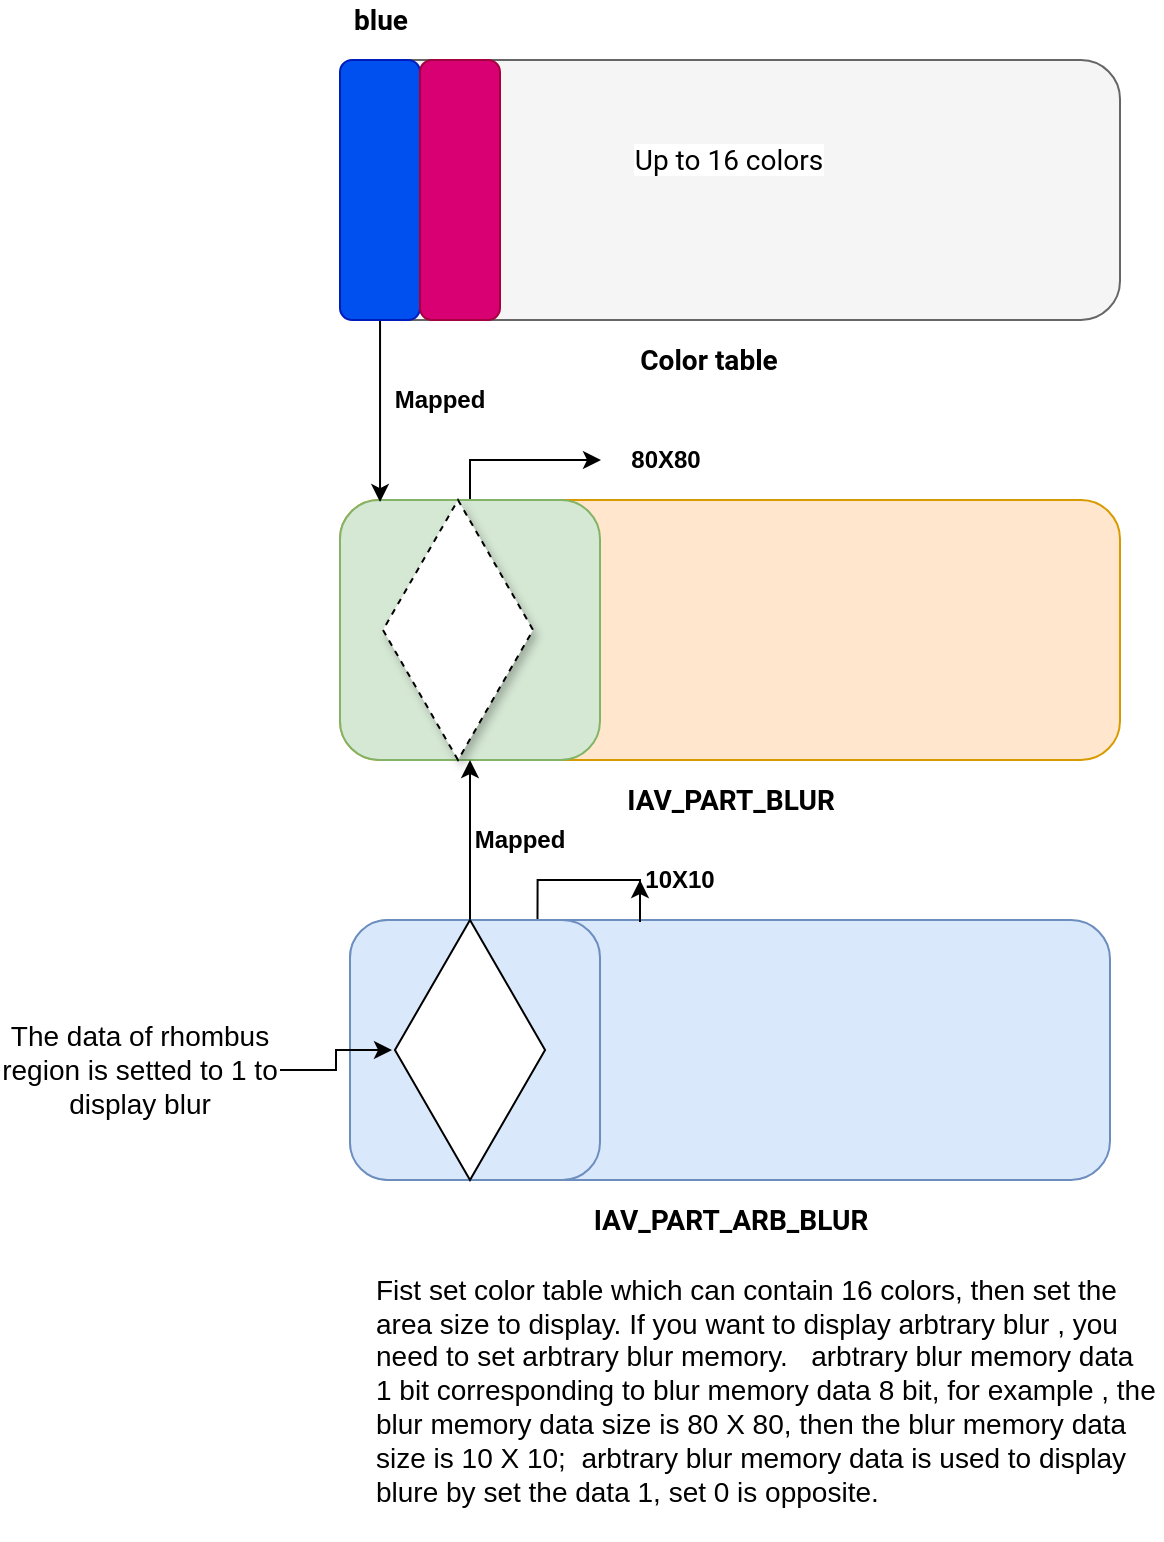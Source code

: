 <mxfile version="14.7.6" type="github">
  <diagram id="AZEMbS8nSUuNRy1sVr3k" name="Page-1">
    <mxGraphModel dx="1422" dy="737" grid="1" gridSize="10" guides="1" tooltips="1" connect="1" arrows="1" fold="1" page="1" pageScale="1" pageWidth="827" pageHeight="1169" math="0" shadow="0">
      <root>
        <mxCell id="0" />
        <mxCell id="1" parent="0" />
        <mxCell id="sHkAEs4xwrB7Cxy2jHXL-2" value="" style="rounded=1;whiteSpace=wrap;html=1;fillColor=#ffe6cc;strokeColor=#d79b00;" vertex="1" parent="1">
          <mxGeometry x="200" y="290" width="390" height="130" as="geometry" />
        </mxCell>
        <mxCell id="sHkAEs4xwrB7Cxy2jHXL-4" value="" style="rounded=1;whiteSpace=wrap;html=1;fillColor=#dae8fc;strokeColor=#6c8ebf;" vertex="1" parent="1">
          <mxGeometry x="205" y="500" width="380" height="130" as="geometry" />
        </mxCell>
        <mxCell id="sHkAEs4xwrB7Cxy2jHXL-6" value="&lt;b style=&quot;font-family: &amp;#34;roboto&amp;#34; , sans-serif ; font-size: 14px ; text-align: left ; background-color: rgb(255 , 255 , 255)&quot;&gt;IAV_PART_BLUR&lt;/b&gt;" style="text;html=1;strokeColor=none;fillColor=none;align=center;verticalAlign=middle;whiteSpace=wrap;rounded=0;" vertex="1" parent="1">
          <mxGeometry x="280.5" y="430" width="229" height="20" as="geometry" />
        </mxCell>
        <mxCell id="sHkAEs4xwrB7Cxy2jHXL-8" value="&lt;b style=&quot;font-family: &amp;#34;roboto&amp;#34; , sans-serif ; font-size: 14px ; text-align: left ; background-color: rgb(255 , 255 , 255)&quot;&gt;IAV_PART_ARB_BLUR&lt;/b&gt;" style="text;html=1;strokeColor=none;fillColor=none;align=center;verticalAlign=middle;whiteSpace=wrap;rounded=0;" vertex="1" parent="1">
          <mxGeometry x="280.5" y="640" width="229" height="20" as="geometry" />
        </mxCell>
        <mxCell id="sHkAEs4xwrB7Cxy2jHXL-40" style="edgeStyle=orthogonalEdgeStyle;rounded=0;orthogonalLoop=1;jettySize=auto;html=1;" edge="1" parent="1" source="sHkAEs4xwrB7Cxy2jHXL-10">
          <mxGeometry relative="1" as="geometry">
            <mxPoint x="330" y="270" as="targetPoint" />
          </mxGeometry>
        </mxCell>
        <mxCell id="sHkAEs4xwrB7Cxy2jHXL-10" value="" style="rounded=1;whiteSpace=wrap;html=1;fillColor=#d5e8d4;strokeColor=#82b366;" vertex="1" parent="1">
          <mxGeometry x="200" y="290" width="130" height="130" as="geometry" />
        </mxCell>
        <mxCell id="sHkAEs4xwrB7Cxy2jHXL-13" style="edgeStyle=orthogonalEdgeStyle;rounded=0;orthogonalLoop=1;jettySize=auto;html=1;exitX=0.5;exitY=0;exitDx=0;exitDy=0;entryX=0.5;entryY=1;entryDx=0;entryDy=0;" edge="1" parent="1" source="sHkAEs4xwrB7Cxy2jHXL-12" target="sHkAEs4xwrB7Cxy2jHXL-10">
          <mxGeometry relative="1" as="geometry">
            <Array as="points">
              <mxPoint x="265" y="470" />
              <mxPoint x="265" y="470" />
            </Array>
          </mxGeometry>
        </mxCell>
        <mxCell id="sHkAEs4xwrB7Cxy2jHXL-34" style="edgeStyle=orthogonalEdgeStyle;rounded=0;orthogonalLoop=1;jettySize=auto;html=1;exitX=0.75;exitY=0;exitDx=0;exitDy=0;" edge="1" parent="1" source="sHkAEs4xwrB7Cxy2jHXL-12">
          <mxGeometry relative="1" as="geometry">
            <mxPoint x="350" y="480" as="targetPoint" />
          </mxGeometry>
        </mxCell>
        <mxCell id="sHkAEs4xwrB7Cxy2jHXL-12" value="" style="rounded=1;whiteSpace=wrap;html=1;fillColor=#dae8fc;strokeColor=#6c8ebf;" vertex="1" parent="1">
          <mxGeometry x="205" y="500" width="125" height="130" as="geometry" />
        </mxCell>
        <mxCell id="sHkAEs4xwrB7Cxy2jHXL-17" value="&lt;font style=&quot;font-size: 12px&quot;&gt;&lt;b&gt;Mapped&lt;/b&gt;&lt;/font&gt;" style="text;html=1;strokeColor=none;fillColor=none;align=center;verticalAlign=middle;whiteSpace=wrap;rounded=0;" vertex="1" parent="1">
          <mxGeometry x="270" y="450" width="40" height="20" as="geometry" />
        </mxCell>
        <mxCell id="sHkAEs4xwrB7Cxy2jHXL-22" value="" style="rounded=1;whiteSpace=wrap;html=1;fillColor=#f5f5f5;strokeColor=#666666;fontColor=#333333;" vertex="1" parent="1">
          <mxGeometry x="200" y="70" width="390" height="130" as="geometry" />
        </mxCell>
        <mxCell id="sHkAEs4xwrB7Cxy2jHXL-23" value="&lt;b style=&quot;font-family: &amp;#34;roboto&amp;#34; , sans-serif ; font-size: 14px ; text-align: left ; background-color: rgb(255 , 255 , 255)&quot;&gt;Color table&lt;/b&gt;" style="text;html=1;strokeColor=none;fillColor=none;align=center;verticalAlign=middle;whiteSpace=wrap;rounded=0;" vertex="1" parent="1">
          <mxGeometry x="270" y="210" width="229" height="20" as="geometry" />
        </mxCell>
        <mxCell id="sHkAEs4xwrB7Cxy2jHXL-26" style="edgeStyle=orthogonalEdgeStyle;rounded=0;orthogonalLoop=1;jettySize=auto;html=1;entryX=0.154;entryY=0.008;entryDx=0;entryDy=0;entryPerimeter=0;" edge="1" parent="1" source="sHkAEs4xwrB7Cxy2jHXL-24" target="sHkAEs4xwrB7Cxy2jHXL-10">
          <mxGeometry relative="1" as="geometry" />
        </mxCell>
        <mxCell id="sHkAEs4xwrB7Cxy2jHXL-24" value="" style="rounded=1;whiteSpace=wrap;html=1;fillColor=#0050ef;strokeColor=#001DBC;fontColor=#ffffff;" vertex="1" parent="1">
          <mxGeometry x="200" y="70" width="40" height="130" as="geometry" />
        </mxCell>
        <mxCell id="sHkAEs4xwrB7Cxy2jHXL-25" value="&lt;b style=&quot;font-family: &amp;#34;roboto&amp;#34; , sans-serif ; font-size: 14px ; text-align: left ; background-color: rgb(255 , 255 , 255)&quot;&gt;blue&lt;/b&gt;" style="text;html=1;strokeColor=none;fillColor=none;align=center;verticalAlign=middle;whiteSpace=wrap;rounded=0;" vertex="1" parent="1">
          <mxGeometry x="105.5" y="40" width="229" height="20" as="geometry" />
        </mxCell>
        <mxCell id="sHkAEs4xwrB7Cxy2jHXL-27" value="&lt;font style=&quot;font-size: 12px&quot;&gt;&lt;b&gt;Mapped&lt;/b&gt;&lt;/font&gt;" style="text;html=1;strokeColor=none;fillColor=none;align=center;verticalAlign=middle;whiteSpace=wrap;rounded=0;" vertex="1" parent="1">
          <mxGeometry x="230" y="230" width="40" height="20" as="geometry" />
        </mxCell>
        <mxCell id="sHkAEs4xwrB7Cxy2jHXL-28" value="" style="rounded=1;whiteSpace=wrap;html=1;fillColor=#d80073;strokeColor=#A50040;fontColor=#ffffff;" vertex="1" parent="1">
          <mxGeometry x="240" y="70" width="40" height="130" as="geometry" />
        </mxCell>
        <mxCell id="sHkAEs4xwrB7Cxy2jHXL-29" value="&lt;font style=&quot;font-size: 14px&quot;&gt;Fist set color table which can contain 16 colors, then set the area size to display. If you want to display arbtrary blur , you need to set arbtrary blur memory.&amp;nbsp;&amp;nbsp;&amp;nbsp;arbtrary blur memory data&amp;nbsp; 1 bit corresponding to blur memory data 8 bit, for example , the blur memory data&amp;nbsp;size is 80 X 80, then the blur memory data size is 10 X 10;&amp;nbsp; arbtrary blur memory data is used to display blure by set the data 1, set 0 is opposite.&lt;/font&gt;" style="text;html=1;strokeColor=none;fillColor=none;align=left;verticalAlign=middle;whiteSpace=wrap;rounded=0;" vertex="1" parent="1">
          <mxGeometry x="216" y="660" width="395" height="150" as="geometry" />
        </mxCell>
        <mxCell id="sHkAEs4xwrB7Cxy2jHXL-31" style="edgeStyle=orthogonalEdgeStyle;rounded=0;orthogonalLoop=1;jettySize=auto;html=1;" edge="1" parent="1" source="sHkAEs4xwrB7Cxy2jHXL-30" target="sHkAEs4xwrB7Cxy2jHXL-33">
          <mxGeometry relative="1" as="geometry">
            <mxPoint x="205" y="565" as="targetPoint" />
          </mxGeometry>
        </mxCell>
        <mxCell id="sHkAEs4xwrB7Cxy2jHXL-30" value="&lt;font style=&quot;font-size: 14px&quot;&gt;The data of rhombus region is setted to 1 to display blur&lt;/font&gt;" style="text;html=1;strokeColor=none;fillColor=none;align=center;verticalAlign=middle;whiteSpace=wrap;rounded=0;" vertex="1" parent="1">
          <mxGeometry x="30" y="565" width="140" height="20" as="geometry" />
        </mxCell>
        <mxCell id="sHkAEs4xwrB7Cxy2jHXL-32" value="" style="html=1;whiteSpace=wrap;aspect=fixed;shape=isoRectangle;rotation=-90;dashed=1;shadow=1;" vertex="1" parent="1">
          <mxGeometry x="194" y="316" width="130" height="78" as="geometry" />
        </mxCell>
        <mxCell id="sHkAEs4xwrB7Cxy2jHXL-33" value="" style="html=1;whiteSpace=wrap;aspect=fixed;shape=isoRectangle;rotation=-90;" vertex="1" parent="1">
          <mxGeometry x="200" y="526" width="130" height="78" as="geometry" />
        </mxCell>
        <mxCell id="sHkAEs4xwrB7Cxy2jHXL-35" value="&lt;font style=&quot;font-size: 12px&quot;&gt;&lt;b&gt;10X10&lt;/b&gt;&lt;/font&gt;" style="text;html=1;strokeColor=none;fillColor=none;align=center;verticalAlign=middle;whiteSpace=wrap;rounded=0;" vertex="1" parent="1">
          <mxGeometry x="350" y="470" width="40" height="20" as="geometry" />
        </mxCell>
        <mxCell id="sHkAEs4xwrB7Cxy2jHXL-41" value="&lt;font style=&quot;font-size: 12px&quot;&gt;&lt;b&gt;80X80&lt;/b&gt;&lt;/font&gt;" style="text;html=1;strokeColor=none;fillColor=none;align=center;verticalAlign=middle;whiteSpace=wrap;rounded=0;" vertex="1" parent="1">
          <mxGeometry x="334.5" y="260" width="55.5" height="20" as="geometry" />
        </mxCell>
        <mxCell id="sHkAEs4xwrB7Cxy2jHXL-42" value="&lt;span style=&quot;font-family: &amp;#34;roboto&amp;#34; , sans-serif ; font-size: 14px ; text-align: left ; background-color: rgb(255 , 255 , 255)&quot;&gt;Up to 16 colors&lt;/span&gt;" style="text;html=1;strokeColor=none;fillColor=none;align=center;verticalAlign=middle;whiteSpace=wrap;rounded=0;" vertex="1" parent="1">
          <mxGeometry x="280" y="110" width="229" height="20" as="geometry" />
        </mxCell>
      </root>
    </mxGraphModel>
  </diagram>
</mxfile>
